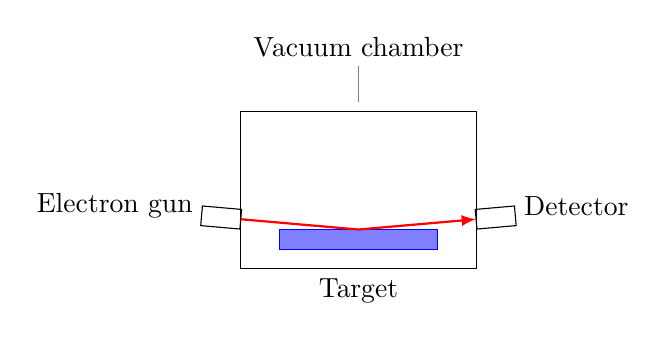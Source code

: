\begin{tikzpicture}[centered]
% Target
\draw[blue,fill=blue!50] (-1,-0.25) rectangle (1,0);
\node[anchor=north] at (0,-0.5) {Target};
% Vacuum chamber
\draw (-1.5,-0.5) rectangle (1.5,1.5);
\node[pin=above:Vacuum chamber] at (0,1.5) {};
% Window
\begin{scope}[rotate=-5]
\path[fill=white] (-1.732,0)++(-0.125,-0.125) rectangle ++(0.25,0.25);
% \draw (-1.732,-0.125)++(-0.125,0) -- ++(0.25,0);
% \draw (-1.732,+0.125)++(-0.125,0) -- ++(0.25,0);
% \draw[blue!30!white,ultra thick] (-1.732,-0.125) -- (-1.732,+0.125);
\draw (-2,0.125) node[left,anchor=east] {Electron gun} rectangle (-1.5,-0.125);
\draw[red,thick] (-1.5,0) -- (0,0);
\end{scope}
\begin{scope}[rotate=5]
\draw (+2,0.125) node[right,anchor=west] {Detector} rectangle (+1.5,-0.125);
\draw[red,thick,-latex] (0,0) -- (1.5,0);
\end{scope}
\end{tikzpicture}